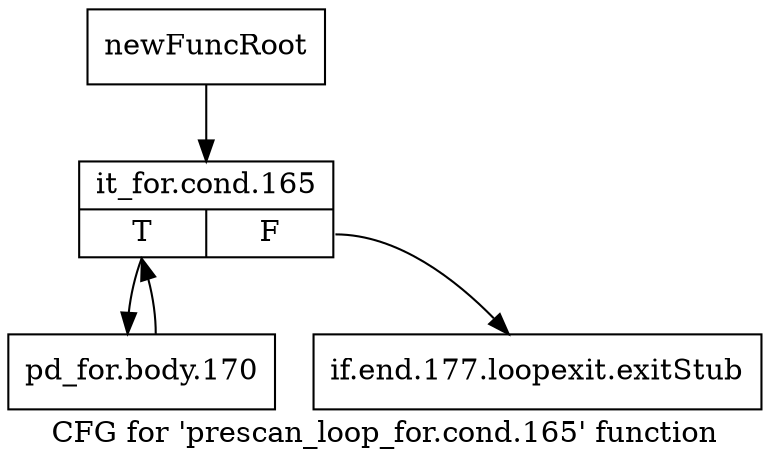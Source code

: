 digraph "CFG for 'prescan_loop_for.cond.165' function" {
	label="CFG for 'prescan_loop_for.cond.165' function";

	Node0xb5466d0 [shape=record,label="{newFuncRoot}"];
	Node0xb5466d0 -> Node0xb546770;
	Node0xb546720 [shape=record,label="{if.end.177.loopexit.exitStub}"];
	Node0xb546770 [shape=record,label="{it_for.cond.165|{<s0>T|<s1>F}}"];
	Node0xb546770:s0 -> Node0xb546c30;
	Node0xb546770:s1 -> Node0xb546720;
	Node0xb546c30 [shape=record,label="{pd_for.body.170}"];
	Node0xb546c30 -> Node0xb546770;
}

